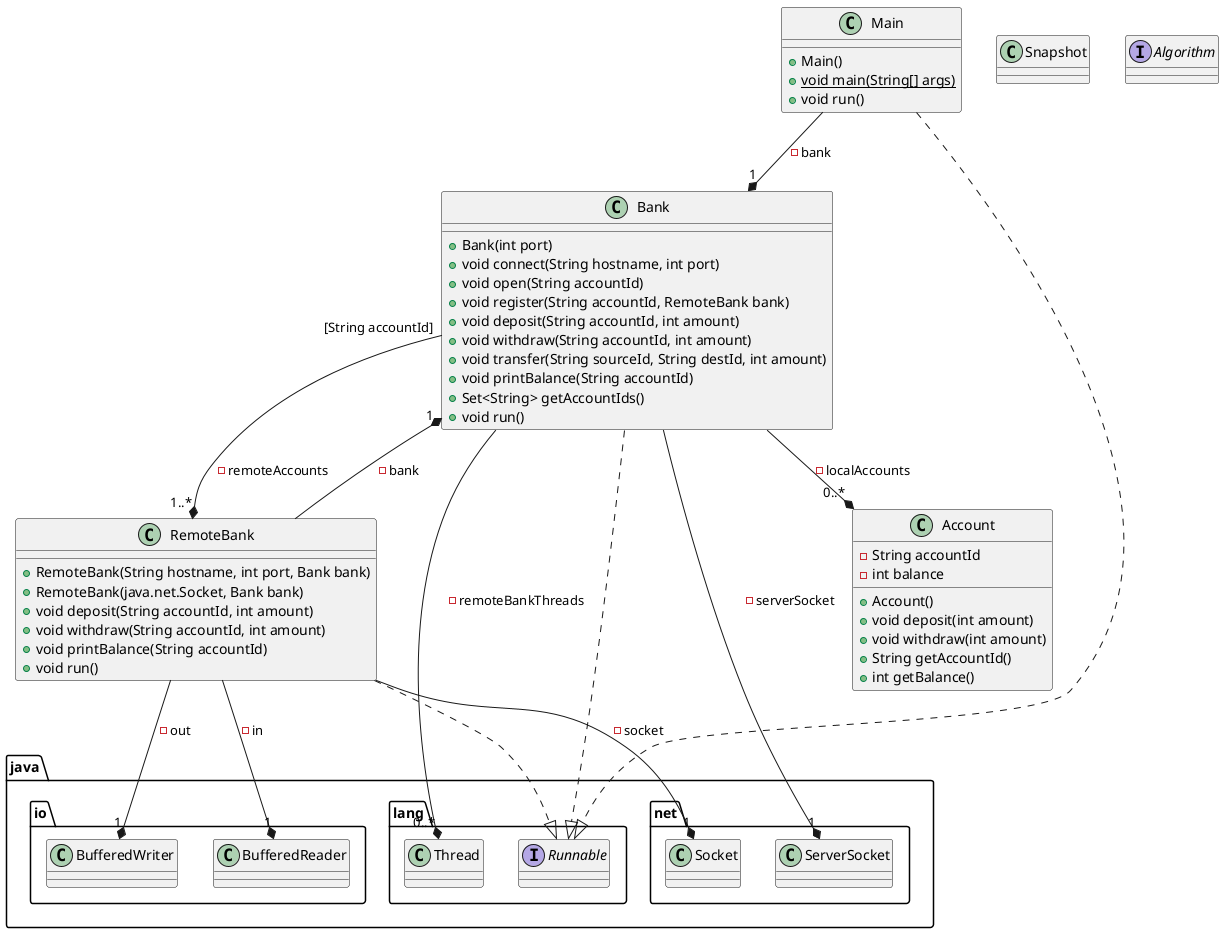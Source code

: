 @startuml P2P Bank
class Main {
    + Main()
    + {static} void main(String[] args)
    + void run()
}

class Bank {
    + Bank(int port)
    + void connect(String hostname, int port)
    + void open(String accountId)
    + void register(String accountId, RemoteBank bank)
    + void deposit(String accountId, int amount)
    + void withdraw(String accountId, int amount)
    + void transfer(String sourceId, String destId, int amount)
    + void printBalance(String accountId)
    + Set<String> getAccountIds()
    + void run()
}

class RemoteBank {
    + RemoteBank(String hostname, int port, Bank bank)
    + RemoteBank(java.net.Socket, Bank bank)
    + void deposit(String accountId, int amount)
    + void withdraw(String accountId, int amount)
    + void printBalance(String accountId)
    + void run()
}

class Account {
    - String accountId
    - int balance
    + Account()
    + void deposit(int amount)
    + void withdraw(int amount)
    + String getAccountId()
    + int getBalance()
}

class Snapshot {
}

interface java.lang.Runnable
interface Algorithm

Main --* "1" Bank : - bank
Main ..|> java.lang.Runnable

Bank --* "1" java.net.ServerSocket : - serverSocket
Bank --* "0..*" Account : - localAccounts
Bank --* "0..*" java.lang.Thread : - remoteBankThreads
Bank "[String accountId]" --* "1..*" RemoteBank : - remoteAccounts
Bank ..|> java.lang.Runnable

RemoteBank --* "1" java.net.Socket : - socket
RemoteBank --* "1" Bank : - bank
RemoteBank --* "1" java.io.BufferedReader : - in
RemoteBank --* "1" java.io.BufferedWriter : - out
RemoteBank ..|> java.lang.Runnable

@enduml
